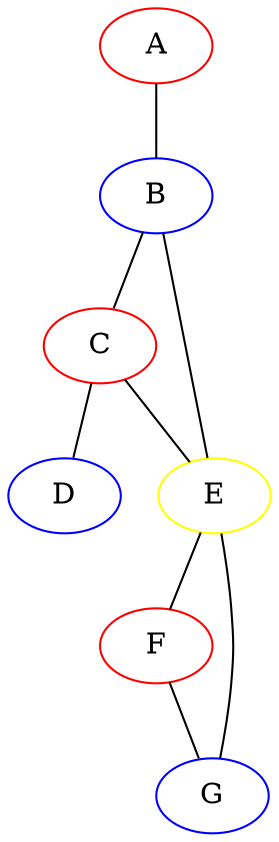 graph G {
    A [color=Red];
    B [color=Blue];
    C [color=Red];
    D [color=Blue];
    E [color=Yellow];
    F [color=Red];
    G [color=Blue];
    A -- B;
    B -- C;
    B -- E;
    C -- D;
    C -- E;
    E -- F;
    E -- G;
    F -- G;
}
